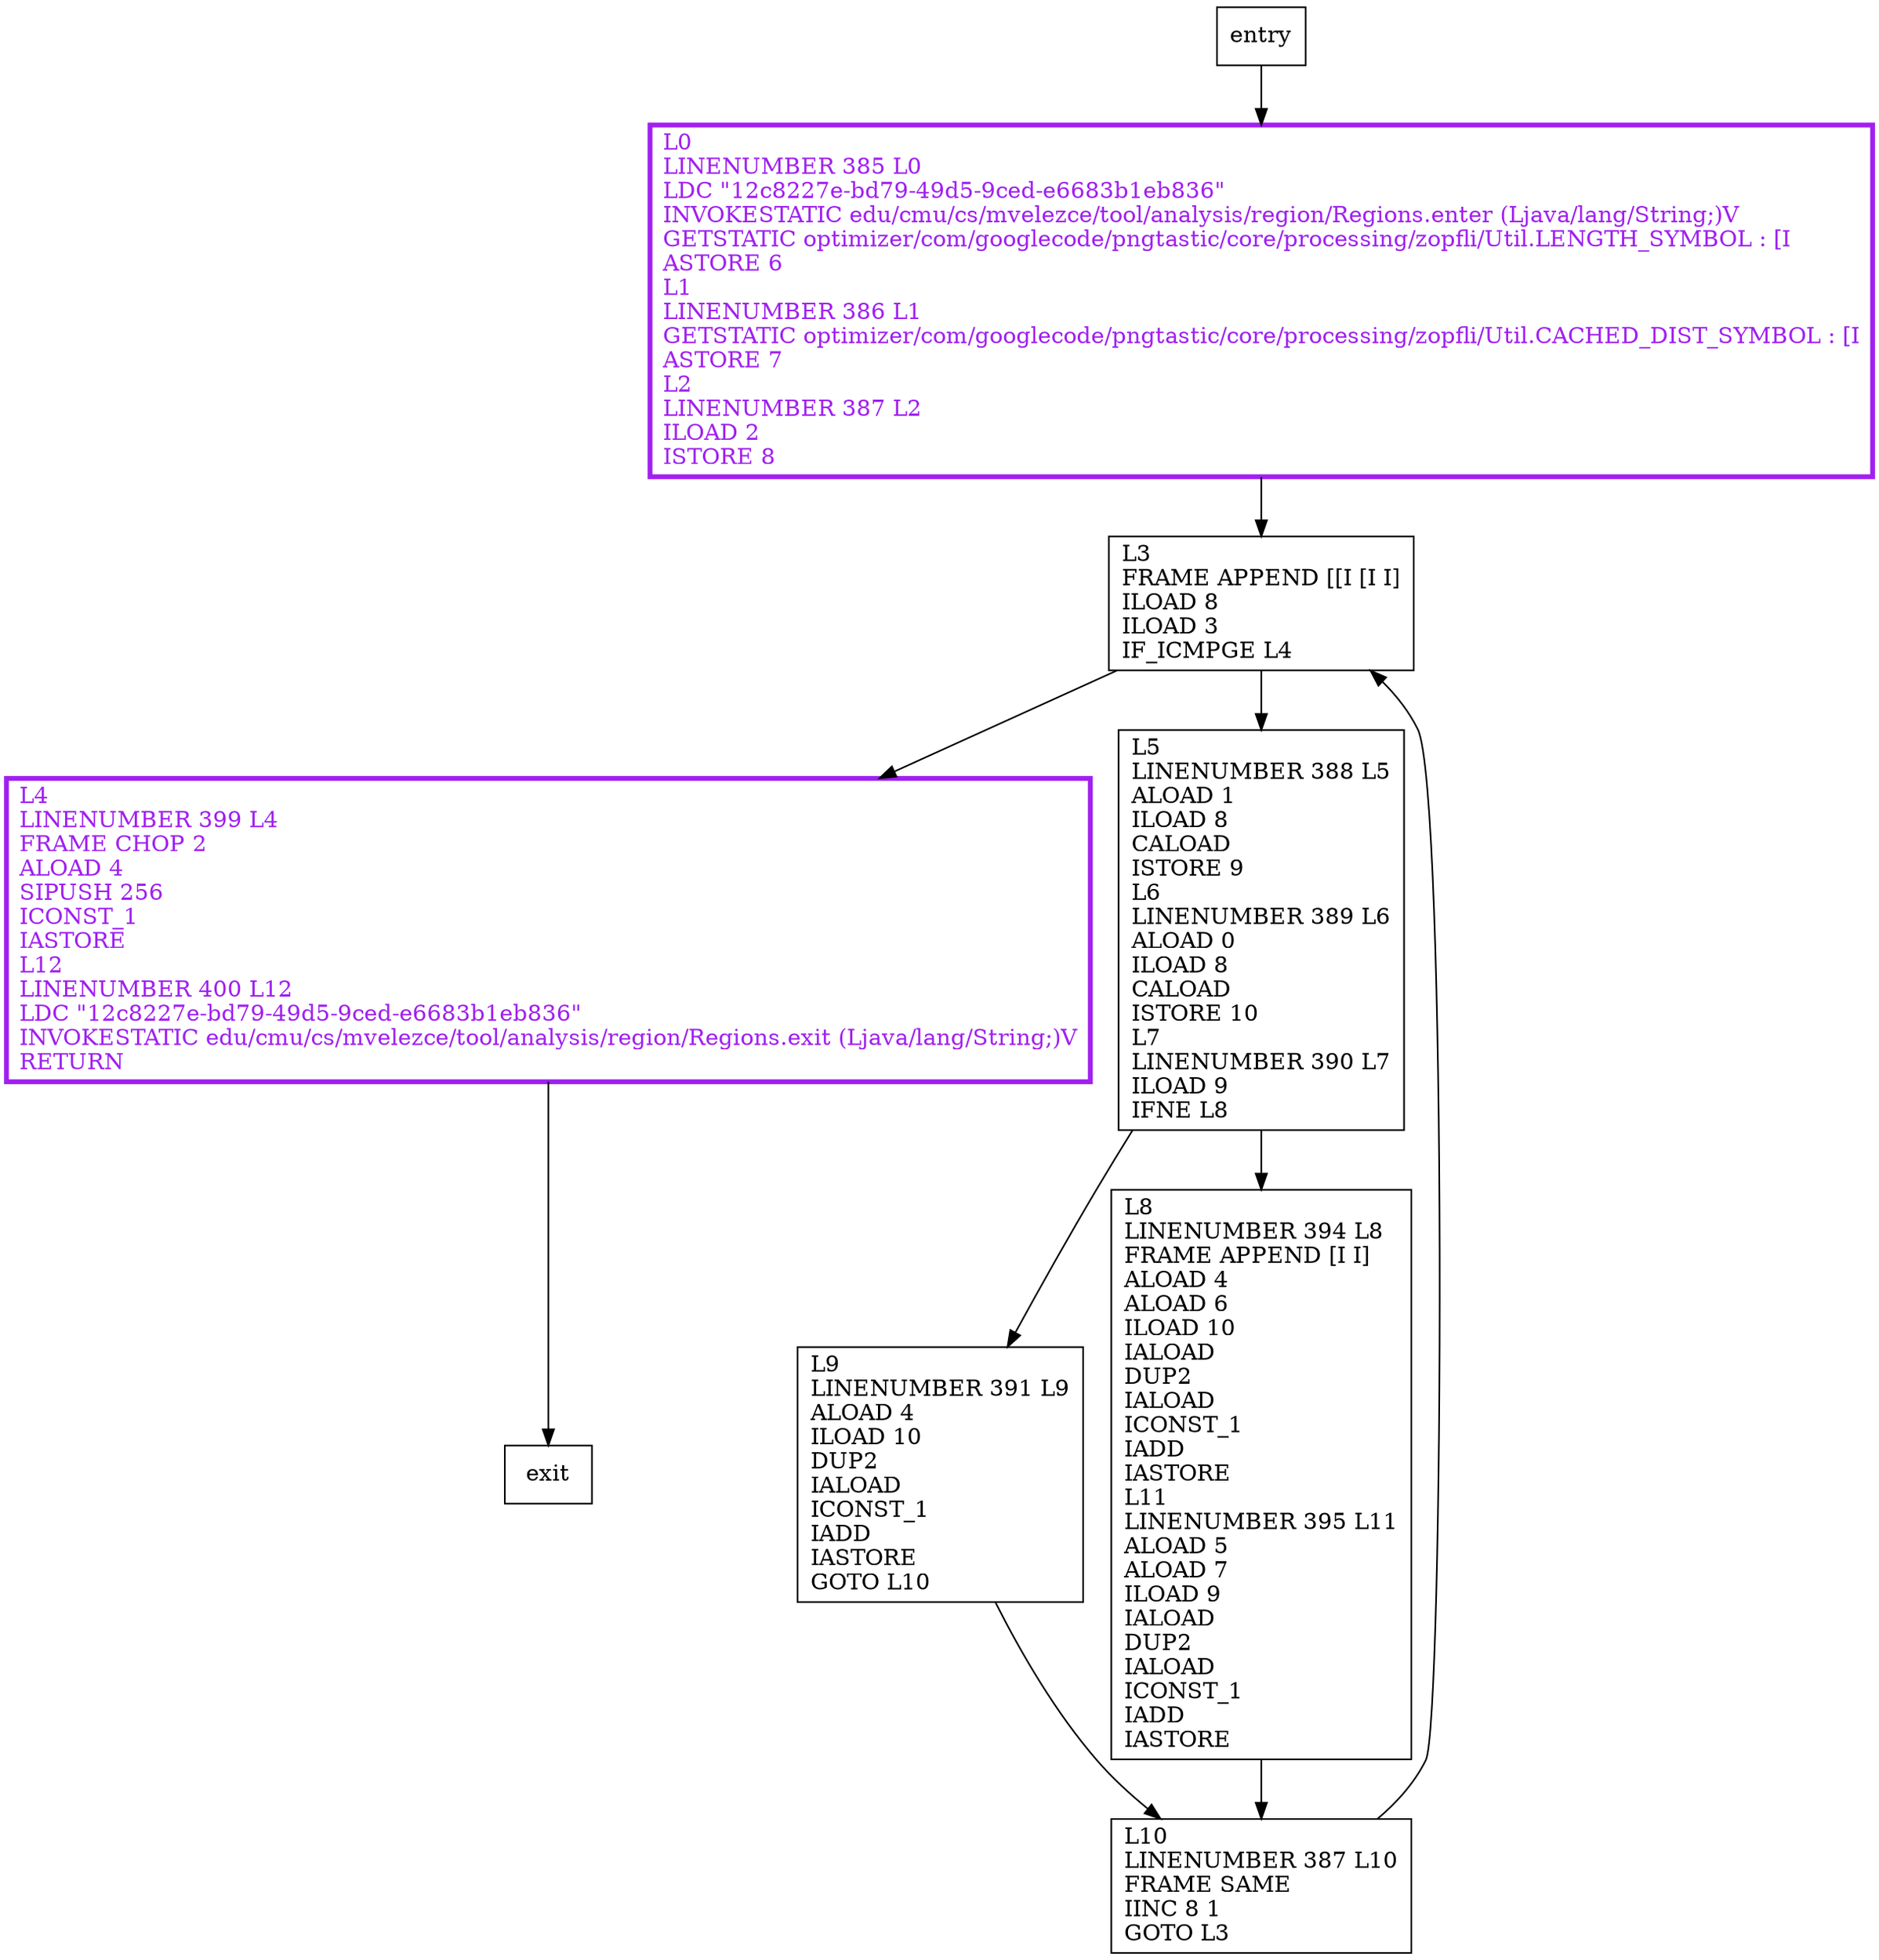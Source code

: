 digraph lzCounts {
node [shape=record];
1466780832 [label="L4\lLINENUMBER 399 L4\lFRAME CHOP 2\lALOAD 4\lSIPUSH 256\lICONST_1\lIASTORE\lL12\lLINENUMBER 400 L12\lLDC \"12c8227e-bd79-49d5-9ced-e6683b1eb836\"\lINVOKESTATIC edu/cmu/cs/mvelezce/tool/analysis/region/Regions.exit (Ljava/lang/String;)V\lRETURN\l"];
1898821460 [label="L9\lLINENUMBER 391 L9\lALOAD 4\lILOAD 10\lDUP2\lIALOAD\lICONST_1\lIADD\lIASTORE\lGOTO L10\l"];
223248970 [label="L3\lFRAME APPEND [[I [I I]\lILOAD 8\lILOAD 3\lIF_ICMPGE L4\l"];
302396186 [label="L0\lLINENUMBER 385 L0\lLDC \"12c8227e-bd79-49d5-9ced-e6683b1eb836\"\lINVOKESTATIC edu/cmu/cs/mvelezce/tool/analysis/region/Regions.enter (Ljava/lang/String;)V\lGETSTATIC optimizer/com/googlecode/pngtastic/core/processing/zopfli/Util.LENGTH_SYMBOL : [I\lASTORE 6\lL1\lLINENUMBER 386 L1\lGETSTATIC optimizer/com/googlecode/pngtastic/core/processing/zopfli/Util.CACHED_DIST_SYMBOL : [I\lASTORE 7\lL2\lLINENUMBER 387 L2\lILOAD 2\lISTORE 8\l"];
1285094813 [label="L10\lLINENUMBER 387 L10\lFRAME SAME\lIINC 8 1\lGOTO L3\l"];
1385218303 [label="L8\lLINENUMBER 394 L8\lFRAME APPEND [I I]\lALOAD 4\lALOAD 6\lILOAD 10\lIALOAD\lDUP2\lIALOAD\lICONST_1\lIADD\lIASTORE\lL11\lLINENUMBER 395 L11\lALOAD 5\lALOAD 7\lILOAD 9\lIALOAD\lDUP2\lIALOAD\lICONST_1\lIADD\lIASTORE\l"];
324688309 [label="L5\lLINENUMBER 388 L5\lALOAD 1\lILOAD 8\lCALOAD\lISTORE 9\lL6\lLINENUMBER 389 L6\lALOAD 0\lILOAD 8\lCALOAD\lISTORE 10\lL7\lLINENUMBER 390 L7\lILOAD 9\lIFNE L8\l"];
entry;
exit;
1466780832 -> exit;
1898821460 -> 1285094813;
223248970 -> 1466780832;
223248970 -> 324688309;
entry -> 302396186;
302396186 -> 223248970;
1285094813 -> 223248970;
1385218303 -> 1285094813;
324688309 -> 1898821460;
324688309 -> 1385218303;
1466780832[fontcolor="purple", penwidth=3, color="purple"];
302396186[fontcolor="purple", penwidth=3, color="purple"];
}
